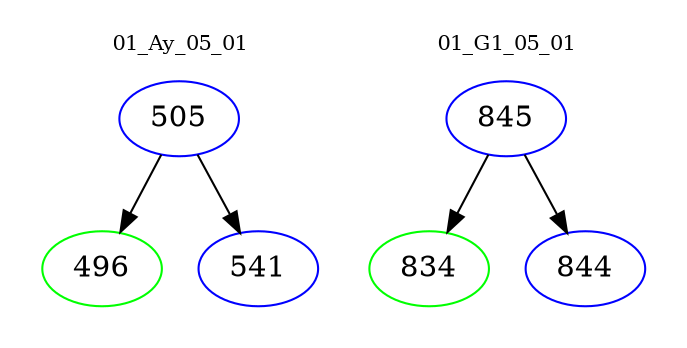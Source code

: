 digraph{
subgraph cluster_0 {
color = white
label = "01_Ay_05_01";
fontsize=10;
T0_505 [label="505", color="blue"]
T0_505 -> T0_496 [color="black"]
T0_496 [label="496", color="green"]
T0_505 -> T0_541 [color="black"]
T0_541 [label="541", color="blue"]
}
subgraph cluster_1 {
color = white
label = "01_G1_05_01";
fontsize=10;
T1_845 [label="845", color="blue"]
T1_845 -> T1_834 [color="black"]
T1_834 [label="834", color="green"]
T1_845 -> T1_844 [color="black"]
T1_844 [label="844", color="blue"]
}
}
